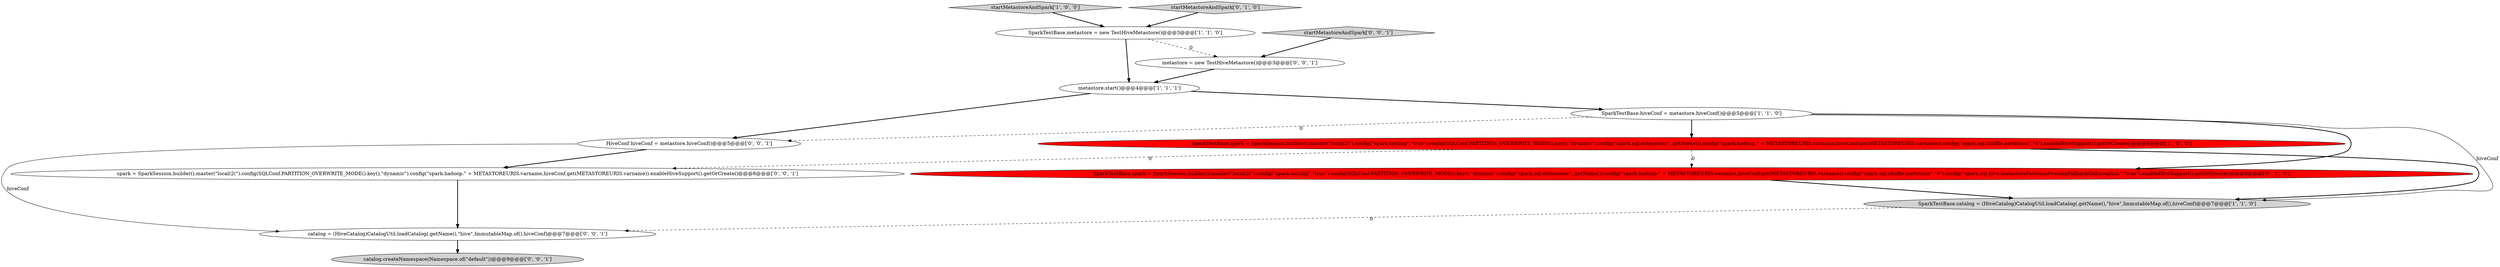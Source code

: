 digraph {
0 [style = filled, label = "startMetastoreAndSpark['1', '0', '0']", fillcolor = lightgray, shape = diamond image = "AAA0AAABBB1BBB"];
1 [style = filled, label = "SparkTestBase.spark = SparkSession.builder().master(\"local(2(\").config(\"spark.testing\",\"true\").config(SQLConf.PARTITION_OVERWRITE_MODE().key(),\"dynamic\").config(\"spark.sql.extensions\",.getName()).config(\"spark.hadoop.\" + METASTOREURIS.varname,hiveConf.get(METASTOREURIS.varname)).config(\"spark.sql.shuffle.partitions\",\"4\").enableHiveSupport().getOrCreate()@@@6@@@['1', '0', '0']", fillcolor = red, shape = ellipse image = "AAA1AAABBB1BBB"];
13 [style = filled, label = "HiveConf hiveConf = metastore.hiveConf()@@@5@@@['0', '0', '1']", fillcolor = white, shape = ellipse image = "AAA0AAABBB3BBB"];
3 [style = filled, label = "metastore.start()@@@4@@@['1', '1', '1']", fillcolor = white, shape = ellipse image = "AAA0AAABBB1BBB"];
6 [style = filled, label = "SparkTestBase.spark = SparkSession.builder().master(\"local(2(\").config(\"spark.testing\",\"true\").config(SQLConf.PARTITION_OVERWRITE_MODE().key(),\"dynamic\").config(\"spark.sql.extensions\",.getName()).config(\"spark.hadoop.\" + METASTOREURIS.varname,hiveConf.get(METASTOREURIS.varname)).config(\"spark.sql.shuffle.partitions\",\"4\").config(\"spark.sql.hive.metastorePartitionPruningFallbackOnException\",\"true\").enableHiveSupport().getOrCreate()@@@6@@@['0', '1', '0']", fillcolor = red, shape = ellipse image = "AAA1AAABBB2BBB"];
8 [style = filled, label = "startMetastoreAndSpark['0', '0', '1']", fillcolor = lightgray, shape = diamond image = "AAA0AAABBB3BBB"];
9 [style = filled, label = "catalog.createNamespace(Namespace.of(\"default\"))@@@9@@@['0', '0', '1']", fillcolor = lightgray, shape = ellipse image = "AAA0AAABBB3BBB"];
11 [style = filled, label = "metastore = new TestHiveMetastore()@@@3@@@['0', '0', '1']", fillcolor = white, shape = ellipse image = "AAA0AAABBB3BBB"];
4 [style = filled, label = "SparkTestBase.catalog = (HiveCatalog)CatalogUtil.loadCatalog(.getName(),\"hive\",ImmutableMap.of(),hiveConf)@@@7@@@['1', '1', '0']", fillcolor = lightgray, shape = ellipse image = "AAA0AAABBB1BBB"];
5 [style = filled, label = "SparkTestBase.hiveConf = metastore.hiveConf()@@@5@@@['1', '1', '0']", fillcolor = white, shape = ellipse image = "AAA0AAABBB1BBB"];
12 [style = filled, label = "catalog = (HiveCatalog)CatalogUtil.loadCatalog(.getName(),\"hive\",ImmutableMap.of(),hiveConf)@@@7@@@['0', '0', '1']", fillcolor = white, shape = ellipse image = "AAA0AAABBB3BBB"];
10 [style = filled, label = "spark = SparkSession.builder().master(\"local(2(\").config(SQLConf.PARTITION_OVERWRITE_MODE().key(),\"dynamic\").config(\"spark.hadoop.\" + METASTOREURIS.varname,hiveConf.get(METASTOREURIS.varname)).enableHiveSupport().getOrCreate()@@@6@@@['0', '0', '1']", fillcolor = white, shape = ellipse image = "AAA0AAABBB3BBB"];
7 [style = filled, label = "startMetastoreAndSpark['0', '1', '0']", fillcolor = lightgray, shape = diamond image = "AAA0AAABBB2BBB"];
2 [style = filled, label = "SparkTestBase.metastore = new TestHiveMetastore()@@@3@@@['1', '1', '0']", fillcolor = white, shape = ellipse image = "AAA0AAABBB1BBB"];
5->13 [style = dashed, label="0"];
13->10 [style = bold, label=""];
1->4 [style = bold, label=""];
2->3 [style = bold, label=""];
0->2 [style = bold, label=""];
1->10 [style = dashed, label="0"];
12->9 [style = bold, label=""];
4->12 [style = dashed, label="0"];
5->1 [style = bold, label=""];
6->4 [style = bold, label=""];
3->5 [style = bold, label=""];
5->4 [style = solid, label="hiveConf"];
5->6 [style = bold, label=""];
11->3 [style = bold, label=""];
10->12 [style = bold, label=""];
7->2 [style = bold, label=""];
1->6 [style = dashed, label="0"];
3->13 [style = bold, label=""];
13->12 [style = solid, label="hiveConf"];
2->11 [style = dashed, label="0"];
8->11 [style = bold, label=""];
}
